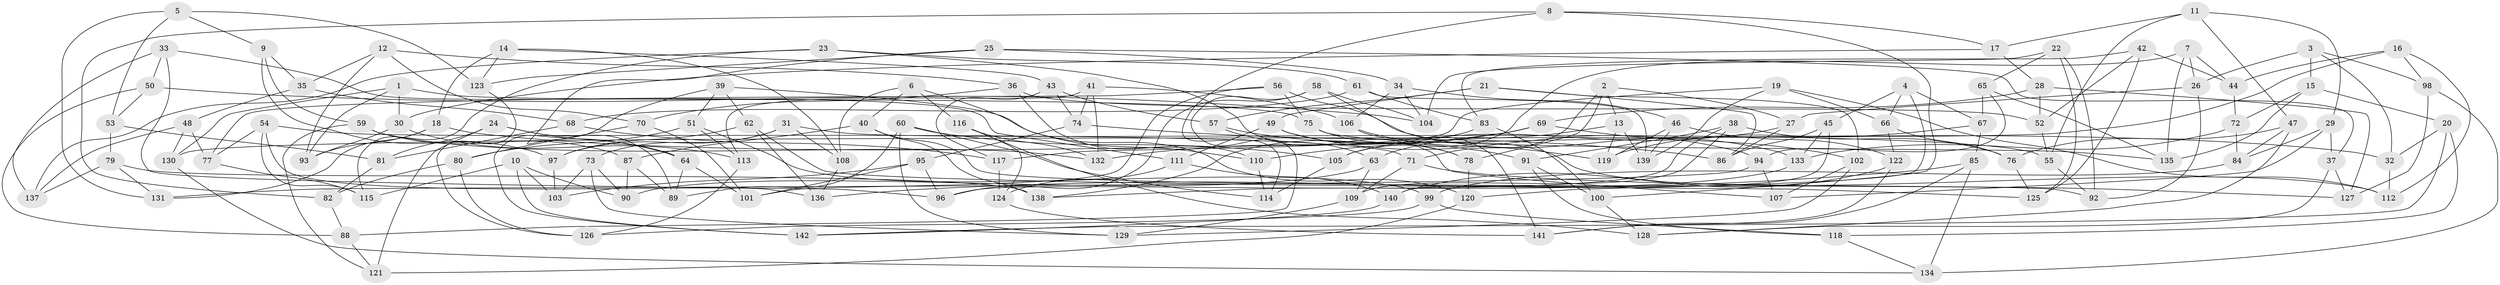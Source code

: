 // Generated by graph-tools (version 1.1) at 2025/16/03/09/25 04:16:15]
// undirected, 142 vertices, 284 edges
graph export_dot {
graph [start="1"]
  node [color=gray90,style=filled];
  1;
  2;
  3;
  4;
  5;
  6;
  7;
  8;
  9;
  10;
  11;
  12;
  13;
  14;
  15;
  16;
  17;
  18;
  19;
  20;
  21;
  22;
  23;
  24;
  25;
  26;
  27;
  28;
  29;
  30;
  31;
  32;
  33;
  34;
  35;
  36;
  37;
  38;
  39;
  40;
  41;
  42;
  43;
  44;
  45;
  46;
  47;
  48;
  49;
  50;
  51;
  52;
  53;
  54;
  55;
  56;
  57;
  58;
  59;
  60;
  61;
  62;
  63;
  64;
  65;
  66;
  67;
  68;
  69;
  70;
  71;
  72;
  73;
  74;
  75;
  76;
  77;
  78;
  79;
  80;
  81;
  82;
  83;
  84;
  85;
  86;
  87;
  88;
  89;
  90;
  91;
  92;
  93;
  94;
  95;
  96;
  97;
  98;
  99;
  100;
  101;
  102;
  103;
  104;
  105;
  106;
  107;
  108;
  109;
  110;
  111;
  112;
  113;
  114;
  115;
  116;
  117;
  118;
  119;
  120;
  121;
  122;
  123;
  124;
  125;
  126;
  127;
  128;
  129;
  130;
  131;
  132;
  133;
  134;
  135;
  136;
  137;
  138;
  139;
  140;
  141;
  142;
  1 -- 30;
  1 -- 93;
  1 -- 75;
  1 -- 130;
  2 -- 71;
  2 -- 27;
  2 -- 78;
  2 -- 13;
  3 -- 26;
  3 -- 32;
  3 -- 98;
  3 -- 15;
  4 -- 120;
  4 -- 45;
  4 -- 67;
  4 -- 66;
  5 -- 53;
  5 -- 9;
  5 -- 123;
  5 -- 131;
  6 -- 40;
  6 -- 108;
  6 -- 116;
  6 -- 120;
  7 -- 26;
  7 -- 135;
  7 -- 105;
  7 -- 44;
  8 -- 114;
  8 -- 82;
  8 -- 100;
  8 -- 17;
  9 -- 97;
  9 -- 59;
  9 -- 35;
  10 -- 103;
  10 -- 115;
  10 -- 90;
  10 -- 142;
  11 -- 29;
  11 -- 47;
  11 -- 55;
  11 -- 17;
  12 -- 36;
  12 -- 93;
  12 -- 70;
  12 -- 35;
  13 -- 119;
  13 -- 139;
  13 -- 63;
  14 -- 43;
  14 -- 123;
  14 -- 18;
  14 -- 108;
  15 -- 72;
  15 -- 20;
  15 -- 135;
  16 -- 112;
  16 -- 44;
  16 -- 98;
  16 -- 130;
  17 -- 30;
  17 -- 28;
  18 -- 32;
  18 -- 93;
  18 -- 131;
  19 -- 112;
  19 -- 139;
  19 -- 117;
  19 -- 66;
  20 -- 118;
  20 -- 32;
  20 -- 142;
  21 -- 49;
  21 -- 102;
  21 -- 86;
  21 -- 57;
  22 -- 92;
  22 -- 125;
  22 -- 104;
  22 -- 65;
  23 -- 61;
  23 -- 137;
  23 -- 107;
  23 -- 115;
  24 -- 64;
  24 -- 121;
  24 -- 89;
  24 -- 81;
  25 -- 34;
  25 -- 37;
  25 -- 123;
  25 -- 64;
  26 -- 92;
  26 -- 27;
  27 -- 86;
  27 -- 105;
  28 -- 127;
  28 -- 69;
  28 -- 52;
  29 -- 37;
  29 -- 107;
  29 -- 84;
  30 -- 113;
  30 -- 93;
  31 -- 55;
  31 -- 97;
  31 -- 73;
  31 -- 108;
  32 -- 112;
  33 -- 111;
  33 -- 137;
  33 -- 96;
  33 -- 50;
  34 -- 106;
  34 -- 46;
  34 -- 104;
  35 -- 48;
  35 -- 68;
  36 -- 70;
  36 -- 110;
  36 -- 52;
  37 -- 127;
  37 -- 128;
  38 -- 76;
  38 -- 91;
  38 -- 96;
  38 -- 109;
  39 -- 142;
  39 -- 51;
  39 -- 110;
  39 -- 62;
  40 -- 138;
  40 -- 92;
  40 -- 87;
  41 -- 132;
  41 -- 74;
  41 -- 113;
  41 -- 106;
  42 -- 52;
  42 -- 44;
  42 -- 125;
  42 -- 83;
  43 -- 74;
  43 -- 57;
  43 -- 117;
  44 -- 72;
  45 -- 140;
  45 -- 133;
  45 -- 86;
  46 -- 139;
  46 -- 119;
  46 -- 122;
  47 -- 84;
  47 -- 128;
  47 -- 76;
  48 -- 130;
  48 -- 77;
  48 -- 137;
  49 -- 78;
  49 -- 94;
  49 -- 111;
  50 -- 88;
  50 -- 104;
  50 -- 53;
  51 -- 80;
  51 -- 99;
  51 -- 113;
  52 -- 55;
  53 -- 81;
  53 -- 79;
  54 -- 77;
  54 -- 115;
  54 -- 136;
  54 -- 71;
  55 -- 92;
  56 -- 75;
  56 -- 133;
  56 -- 101;
  56 -- 77;
  57 -- 63;
  57 -- 91;
  58 -- 112;
  58 -- 104;
  58 -- 96;
  58 -- 88;
  59 -- 132;
  59 -- 121;
  59 -- 87;
  60 -- 105;
  60 -- 89;
  60 -- 129;
  60 -- 114;
  61 -- 68;
  61 -- 139;
  61 -- 83;
  62 -- 136;
  62 -- 125;
  62 -- 97;
  63 -- 109;
  63 -- 90;
  64 -- 101;
  64 -- 89;
  65 -- 94;
  65 -- 135;
  65 -- 67;
  66 -- 122;
  66 -- 76;
  67 -- 85;
  67 -- 119;
  68 -- 81;
  68 -- 117;
  69 -- 110;
  69 -- 102;
  69 -- 132;
  70 -- 101;
  70 -- 80;
  71 -- 127;
  71 -- 109;
  72 -- 133;
  72 -- 84;
  73 -- 90;
  73 -- 103;
  73 -- 129;
  74 -- 95;
  74 -- 86;
  75 -- 135;
  75 -- 78;
  76 -- 125;
  77 -- 115;
  78 -- 120;
  79 -- 137;
  79 -- 138;
  79 -- 131;
  80 -- 82;
  80 -- 126;
  81 -- 82;
  82 -- 88;
  83 -- 100;
  83 -- 138;
  84 -- 99;
  85 -- 136;
  85 -- 134;
  85 -- 141;
  87 -- 90;
  87 -- 89;
  88 -- 121;
  91 -- 118;
  91 -- 100;
  94 -- 107;
  94 -- 131;
  95 -- 103;
  95 -- 101;
  95 -- 96;
  97 -- 103;
  98 -- 134;
  98 -- 127;
  99 -- 126;
  99 -- 118;
  100 -- 128;
  102 -- 107;
  102 -- 129;
  105 -- 114;
  106 -- 141;
  106 -- 119;
  108 -- 136;
  109 -- 129;
  110 -- 114;
  111 -- 140;
  111 -- 124;
  113 -- 126;
  116 -- 128;
  116 -- 124;
  116 -- 132;
  117 -- 124;
  118 -- 134;
  120 -- 121;
  122 -- 140;
  122 -- 141;
  123 -- 126;
  124 -- 141;
  130 -- 134;
  133 -- 138;
  140 -- 142;
}

